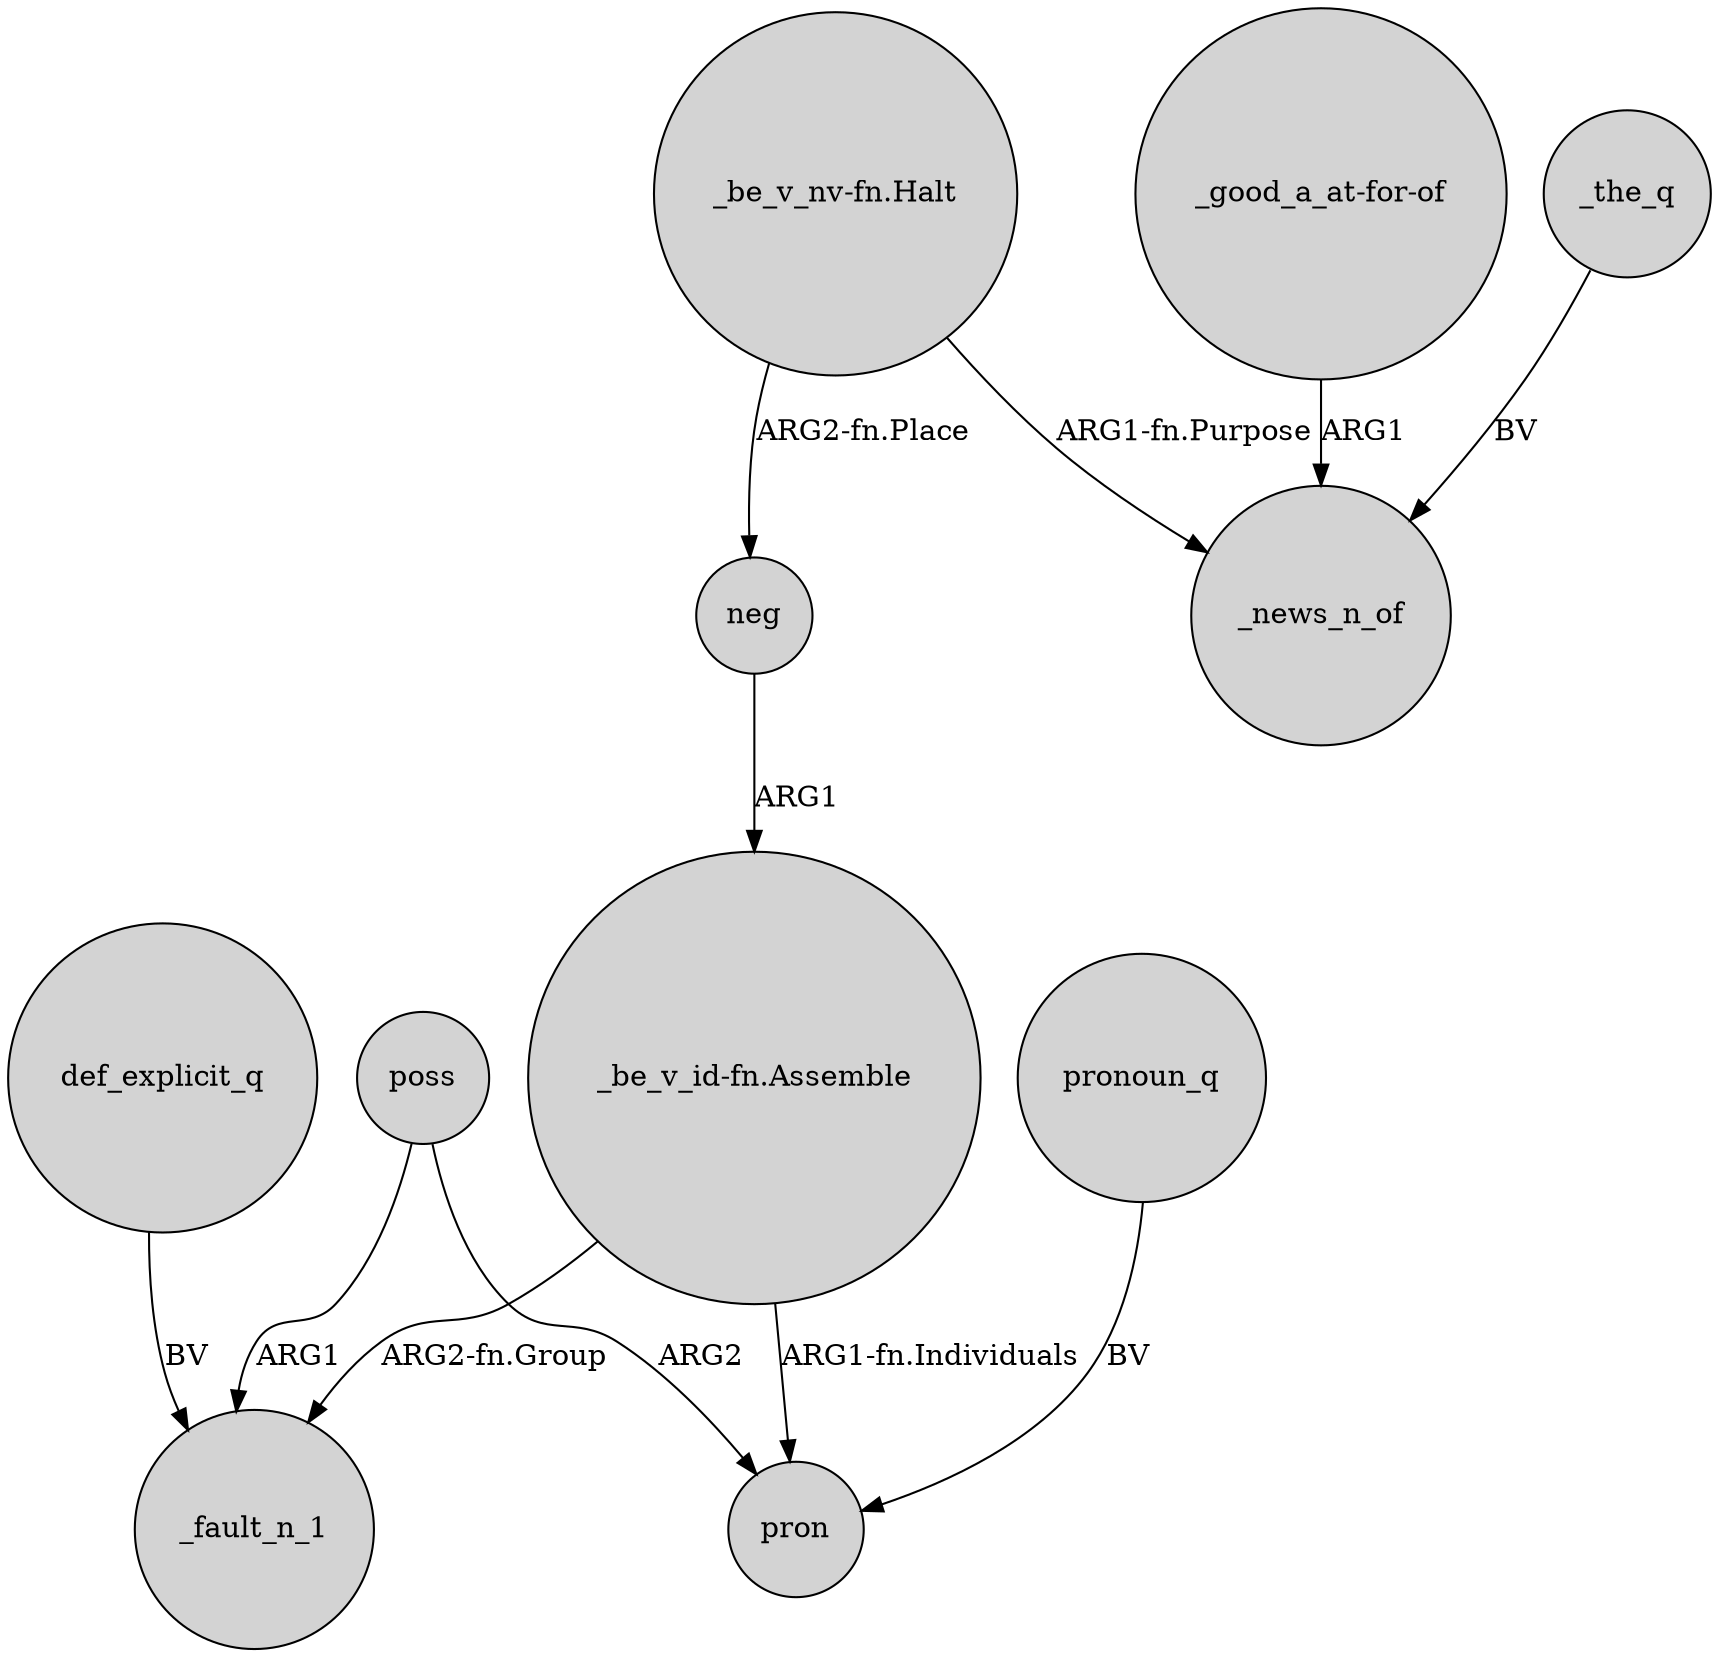 digraph {
	node [shape=circle style=filled]
	poss -> _fault_n_1 [label=ARG1]
	"_be_v_nv-fn.Halt" -> _news_n_of [label="ARG1-fn.Purpose"]
	def_explicit_q -> _fault_n_1 [label=BV]
	neg -> "_be_v_id-fn.Assemble" [label=ARG1]
	"_be_v_id-fn.Assemble" -> pron [label="ARG1-fn.Individuals"]
	"_be_v_nv-fn.Halt" -> neg [label="ARG2-fn.Place"]
	"_be_v_id-fn.Assemble" -> _fault_n_1 [label="ARG2-fn.Group"]
	pronoun_q -> pron [label=BV]
	poss -> pron [label=ARG2]
	"_good_a_at-for-of" -> _news_n_of [label=ARG1]
	_the_q -> _news_n_of [label=BV]
}
